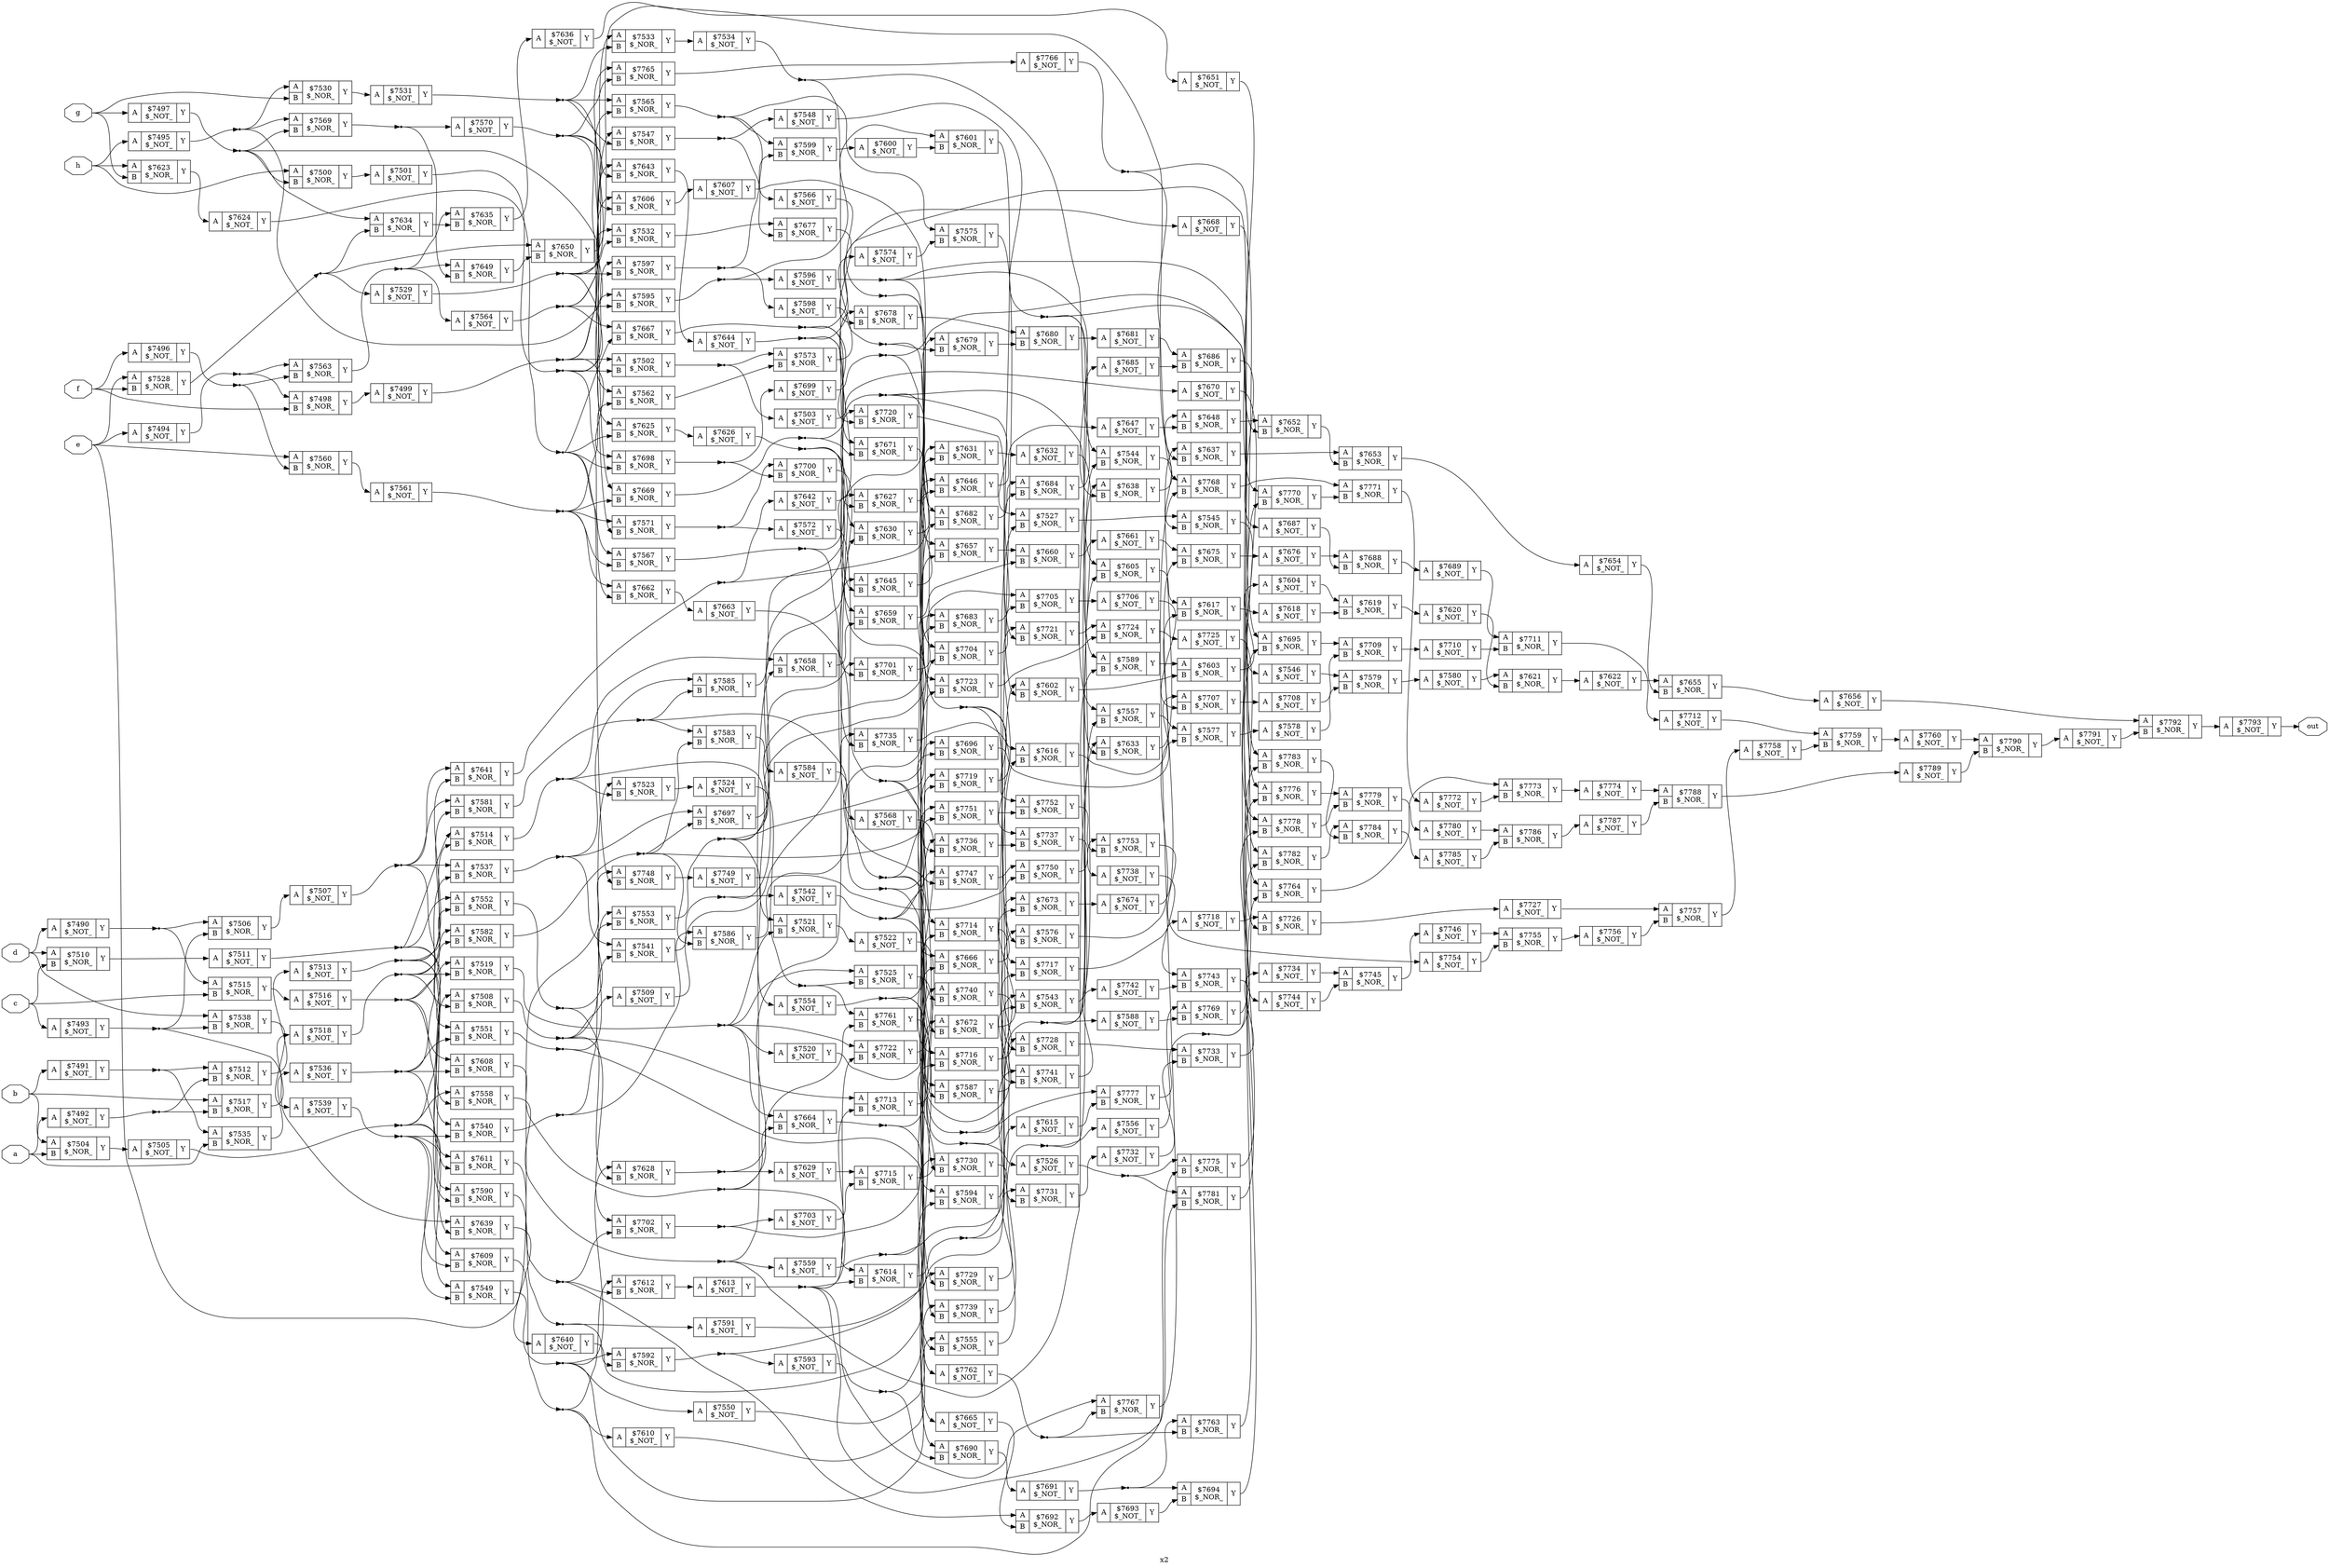 digraph "x2" {
label="x2";
rankdir="LR";
remincross=true;
n304 [ shape=octagon, label="a", color="black", fontcolor="black" ];
n305 [ shape=octagon, label="b", color="black", fontcolor="black" ];
n306 [ shape=octagon, label="c", color="black", fontcolor="black" ];
n307 [ shape=octagon, label="d", color="black", fontcolor="black" ];
n308 [ shape=octagon, label="e", color="black", fontcolor="black" ];
n309 [ shape=octagon, label="f", color="black", fontcolor="black" ];
n310 [ shape=octagon, label="g", color="black", fontcolor="black" ];
n311 [ shape=octagon, label="h", color="black", fontcolor="black" ];
n312 [ shape=octagon, label="out", color="black", fontcolor="black" ];
c315 [ shape=record, label="{{<p313> A}|$7490\n$_NOT_|{<p314> Y}}" ];
c316 [ shape=record, label="{{<p313> A}|$7491\n$_NOT_|{<p314> Y}}" ];
c317 [ shape=record, label="{{<p313> A}|$7492\n$_NOT_|{<p314> Y}}" ];
c318 [ shape=record, label="{{<p313> A}|$7493\n$_NOT_|{<p314> Y}}" ];
c319 [ shape=record, label="{{<p313> A}|$7494\n$_NOT_|{<p314> Y}}" ];
c320 [ shape=record, label="{{<p313> A}|$7495\n$_NOT_|{<p314> Y}}" ];
c321 [ shape=record, label="{{<p313> A}|$7496\n$_NOT_|{<p314> Y}}" ];
c322 [ shape=record, label="{{<p313> A}|$7497\n$_NOT_|{<p314> Y}}" ];
c324 [ shape=record, label="{{<p313> A|<p323> B}|$7498\n$_NOR_|{<p314> Y}}" ];
c325 [ shape=record, label="{{<p313> A}|$7499\n$_NOT_|{<p314> Y}}" ];
c326 [ shape=record, label="{{<p313> A|<p323> B}|$7500\n$_NOR_|{<p314> Y}}" ];
c327 [ shape=record, label="{{<p313> A}|$7501\n$_NOT_|{<p314> Y}}" ];
c328 [ shape=record, label="{{<p313> A|<p323> B}|$7502\n$_NOR_|{<p314> Y}}" ];
c329 [ shape=record, label="{{<p313> A}|$7503\n$_NOT_|{<p314> Y}}" ];
c330 [ shape=record, label="{{<p313> A|<p323> B}|$7504\n$_NOR_|{<p314> Y}}" ];
c331 [ shape=record, label="{{<p313> A}|$7505\n$_NOT_|{<p314> Y}}" ];
c332 [ shape=record, label="{{<p313> A|<p323> B}|$7506\n$_NOR_|{<p314> Y}}" ];
c333 [ shape=record, label="{{<p313> A}|$7507\n$_NOT_|{<p314> Y}}" ];
c334 [ shape=record, label="{{<p313> A|<p323> B}|$7508\n$_NOR_|{<p314> Y}}" ];
c335 [ shape=record, label="{{<p313> A}|$7509\n$_NOT_|{<p314> Y}}" ];
c336 [ shape=record, label="{{<p313> A|<p323> B}|$7510\n$_NOR_|{<p314> Y}}" ];
c337 [ shape=record, label="{{<p313> A}|$7511\n$_NOT_|{<p314> Y}}" ];
c338 [ shape=record, label="{{<p313> A|<p323> B}|$7512\n$_NOR_|{<p314> Y}}" ];
c339 [ shape=record, label="{{<p313> A}|$7513\n$_NOT_|{<p314> Y}}" ];
c340 [ shape=record, label="{{<p313> A|<p323> B}|$7514\n$_NOR_|{<p314> Y}}" ];
c341 [ shape=record, label="{{<p313> A|<p323> B}|$7515\n$_NOR_|{<p314> Y}}" ];
c342 [ shape=record, label="{{<p313> A}|$7516\n$_NOT_|{<p314> Y}}" ];
c343 [ shape=record, label="{{<p313> A|<p323> B}|$7517\n$_NOR_|{<p314> Y}}" ];
c344 [ shape=record, label="{{<p313> A}|$7518\n$_NOT_|{<p314> Y}}" ];
c345 [ shape=record, label="{{<p313> A|<p323> B}|$7519\n$_NOR_|{<p314> Y}}" ];
c346 [ shape=record, label="{{<p313> A}|$7520\n$_NOT_|{<p314> Y}}" ];
c347 [ shape=record, label="{{<p313> A|<p323> B}|$7521\n$_NOR_|{<p314> Y}}" ];
c348 [ shape=record, label="{{<p313> A}|$7522\n$_NOT_|{<p314> Y}}" ];
c349 [ shape=record, label="{{<p313> A|<p323> B}|$7523\n$_NOR_|{<p314> Y}}" ];
c350 [ shape=record, label="{{<p313> A}|$7524\n$_NOT_|{<p314> Y}}" ];
c351 [ shape=record, label="{{<p313> A|<p323> B}|$7525\n$_NOR_|{<p314> Y}}" ];
c352 [ shape=record, label="{{<p313> A}|$7526\n$_NOT_|{<p314> Y}}" ];
c353 [ shape=record, label="{{<p313> A|<p323> B}|$7527\n$_NOR_|{<p314> Y}}" ];
c354 [ shape=record, label="{{<p313> A|<p323> B}|$7528\n$_NOR_|{<p314> Y}}" ];
c355 [ shape=record, label="{{<p313> A}|$7529\n$_NOT_|{<p314> Y}}" ];
c356 [ shape=record, label="{{<p313> A|<p323> B}|$7530\n$_NOR_|{<p314> Y}}" ];
c357 [ shape=record, label="{{<p313> A}|$7531\n$_NOT_|{<p314> Y}}" ];
c358 [ shape=record, label="{{<p313> A|<p323> B}|$7532\n$_NOR_|{<p314> Y}}" ];
c359 [ shape=record, label="{{<p313> A|<p323> B}|$7533\n$_NOR_|{<p314> Y}}" ];
c360 [ shape=record, label="{{<p313> A}|$7534\n$_NOT_|{<p314> Y}}" ];
c361 [ shape=record, label="{{<p313> A|<p323> B}|$7535\n$_NOR_|{<p314> Y}}" ];
c362 [ shape=record, label="{{<p313> A}|$7536\n$_NOT_|{<p314> Y}}" ];
c363 [ shape=record, label="{{<p313> A|<p323> B}|$7537\n$_NOR_|{<p314> Y}}" ];
c364 [ shape=record, label="{{<p313> A|<p323> B}|$7538\n$_NOR_|{<p314> Y}}" ];
c365 [ shape=record, label="{{<p313> A}|$7539\n$_NOT_|{<p314> Y}}" ];
c366 [ shape=record, label="{{<p313> A|<p323> B}|$7540\n$_NOR_|{<p314> Y}}" ];
c367 [ shape=record, label="{{<p313> A|<p323> B}|$7541\n$_NOR_|{<p314> Y}}" ];
c368 [ shape=record, label="{{<p313> A}|$7542\n$_NOT_|{<p314> Y}}" ];
c369 [ shape=record, label="{{<p313> A|<p323> B}|$7543\n$_NOR_|{<p314> Y}}" ];
c370 [ shape=record, label="{{<p313> A|<p323> B}|$7544\n$_NOR_|{<p314> Y}}" ];
c371 [ shape=record, label="{{<p313> A|<p323> B}|$7545\n$_NOR_|{<p314> Y}}" ];
c372 [ shape=record, label="{{<p313> A}|$7546\n$_NOT_|{<p314> Y}}" ];
c373 [ shape=record, label="{{<p313> A|<p323> B}|$7547\n$_NOR_|{<p314> Y}}" ];
c374 [ shape=record, label="{{<p313> A}|$7548\n$_NOT_|{<p314> Y}}" ];
c375 [ shape=record, label="{{<p313> A|<p323> B}|$7549\n$_NOR_|{<p314> Y}}" ];
c376 [ shape=record, label="{{<p313> A}|$7550\n$_NOT_|{<p314> Y}}" ];
c377 [ shape=record, label="{{<p313> A|<p323> B}|$7551\n$_NOR_|{<p314> Y}}" ];
c378 [ shape=record, label="{{<p313> A|<p323> B}|$7552\n$_NOR_|{<p314> Y}}" ];
c379 [ shape=record, label="{{<p313> A|<p323> B}|$7553\n$_NOR_|{<p314> Y}}" ];
c380 [ shape=record, label="{{<p313> A}|$7554\n$_NOT_|{<p314> Y}}" ];
c381 [ shape=record, label="{{<p313> A|<p323> B}|$7555\n$_NOR_|{<p314> Y}}" ];
c382 [ shape=record, label="{{<p313> A}|$7556\n$_NOT_|{<p314> Y}}" ];
c383 [ shape=record, label="{{<p313> A|<p323> B}|$7557\n$_NOR_|{<p314> Y}}" ];
c384 [ shape=record, label="{{<p313> A|<p323> B}|$7558\n$_NOR_|{<p314> Y}}" ];
c385 [ shape=record, label="{{<p313> A}|$7559\n$_NOT_|{<p314> Y}}" ];
c386 [ shape=record, label="{{<p313> A|<p323> B}|$7560\n$_NOR_|{<p314> Y}}" ];
c387 [ shape=record, label="{{<p313> A}|$7561\n$_NOT_|{<p314> Y}}" ];
c388 [ shape=record, label="{{<p313> A|<p323> B}|$7562\n$_NOR_|{<p314> Y}}" ];
c389 [ shape=record, label="{{<p313> A|<p323> B}|$7563\n$_NOR_|{<p314> Y}}" ];
c390 [ shape=record, label="{{<p313> A}|$7564\n$_NOT_|{<p314> Y}}" ];
c391 [ shape=record, label="{{<p313> A|<p323> B}|$7565\n$_NOR_|{<p314> Y}}" ];
c392 [ shape=record, label="{{<p313> A}|$7566\n$_NOT_|{<p314> Y}}" ];
c393 [ shape=record, label="{{<p313> A|<p323> B}|$7567\n$_NOR_|{<p314> Y}}" ];
c394 [ shape=record, label="{{<p313> A}|$7568\n$_NOT_|{<p314> Y}}" ];
c395 [ shape=record, label="{{<p313> A|<p323> B}|$7569\n$_NOR_|{<p314> Y}}" ];
c396 [ shape=record, label="{{<p313> A}|$7570\n$_NOT_|{<p314> Y}}" ];
c397 [ shape=record, label="{{<p313> A|<p323> B}|$7571\n$_NOR_|{<p314> Y}}" ];
c398 [ shape=record, label="{{<p313> A}|$7572\n$_NOT_|{<p314> Y}}" ];
c399 [ shape=record, label="{{<p313> A|<p323> B}|$7573\n$_NOR_|{<p314> Y}}" ];
c400 [ shape=record, label="{{<p313> A}|$7574\n$_NOT_|{<p314> Y}}" ];
c401 [ shape=record, label="{{<p313> A|<p323> B}|$7575\n$_NOR_|{<p314> Y}}" ];
c402 [ shape=record, label="{{<p313> A|<p323> B}|$7576\n$_NOR_|{<p314> Y}}" ];
c403 [ shape=record, label="{{<p313> A|<p323> B}|$7577\n$_NOR_|{<p314> Y}}" ];
c404 [ shape=record, label="{{<p313> A}|$7578\n$_NOT_|{<p314> Y}}" ];
c405 [ shape=record, label="{{<p313> A|<p323> B}|$7579\n$_NOR_|{<p314> Y}}" ];
c406 [ shape=record, label="{{<p313> A}|$7580\n$_NOT_|{<p314> Y}}" ];
c407 [ shape=record, label="{{<p313> A|<p323> B}|$7581\n$_NOR_|{<p314> Y}}" ];
c408 [ shape=record, label="{{<p313> A|<p323> B}|$7582\n$_NOR_|{<p314> Y}}" ];
c409 [ shape=record, label="{{<p313> A|<p323> B}|$7583\n$_NOR_|{<p314> Y}}" ];
c410 [ shape=record, label="{{<p313> A}|$7584\n$_NOT_|{<p314> Y}}" ];
c411 [ shape=record, label="{{<p313> A|<p323> B}|$7585\n$_NOR_|{<p314> Y}}" ];
c412 [ shape=record, label="{{<p313> A|<p323> B}|$7586\n$_NOR_|{<p314> Y}}" ];
c413 [ shape=record, label="{{<p313> A|<p323> B}|$7587\n$_NOR_|{<p314> Y}}" ];
c414 [ shape=record, label="{{<p313> A}|$7588\n$_NOT_|{<p314> Y}}" ];
c415 [ shape=record, label="{{<p313> A|<p323> B}|$7589\n$_NOR_|{<p314> Y}}" ];
c416 [ shape=record, label="{{<p313> A|<p323> B}|$7590\n$_NOR_|{<p314> Y}}" ];
c417 [ shape=record, label="{{<p313> A}|$7591\n$_NOT_|{<p314> Y}}" ];
c418 [ shape=record, label="{{<p313> A|<p323> B}|$7592\n$_NOR_|{<p314> Y}}" ];
c419 [ shape=record, label="{{<p313> A}|$7593\n$_NOT_|{<p314> Y}}" ];
c420 [ shape=record, label="{{<p313> A|<p323> B}|$7594\n$_NOR_|{<p314> Y}}" ];
c421 [ shape=record, label="{{<p313> A|<p323> B}|$7595\n$_NOR_|{<p314> Y}}" ];
c422 [ shape=record, label="{{<p313> A}|$7596\n$_NOT_|{<p314> Y}}" ];
c423 [ shape=record, label="{{<p313> A|<p323> B}|$7597\n$_NOR_|{<p314> Y}}" ];
c424 [ shape=record, label="{{<p313> A}|$7598\n$_NOT_|{<p314> Y}}" ];
c425 [ shape=record, label="{{<p313> A|<p323> B}|$7599\n$_NOR_|{<p314> Y}}" ];
c426 [ shape=record, label="{{<p313> A}|$7600\n$_NOT_|{<p314> Y}}" ];
c427 [ shape=record, label="{{<p313> A|<p323> B}|$7601\n$_NOR_|{<p314> Y}}" ];
c428 [ shape=record, label="{{<p313> A|<p323> B}|$7602\n$_NOR_|{<p314> Y}}" ];
c429 [ shape=record, label="{{<p313> A|<p323> B}|$7603\n$_NOR_|{<p314> Y}}" ];
c430 [ shape=record, label="{{<p313> A}|$7604\n$_NOT_|{<p314> Y}}" ];
c431 [ shape=record, label="{{<p313> A|<p323> B}|$7605\n$_NOR_|{<p314> Y}}" ];
c432 [ shape=record, label="{{<p313> A|<p323> B}|$7606\n$_NOR_|{<p314> Y}}" ];
c433 [ shape=record, label="{{<p313> A}|$7607\n$_NOT_|{<p314> Y}}" ];
c434 [ shape=record, label="{{<p313> A|<p323> B}|$7608\n$_NOR_|{<p314> Y}}" ];
c435 [ shape=record, label="{{<p313> A|<p323> B}|$7609\n$_NOR_|{<p314> Y}}" ];
c436 [ shape=record, label="{{<p313> A}|$7610\n$_NOT_|{<p314> Y}}" ];
c437 [ shape=record, label="{{<p313> A|<p323> B}|$7611\n$_NOR_|{<p314> Y}}" ];
c438 [ shape=record, label="{{<p313> A|<p323> B}|$7612\n$_NOR_|{<p314> Y}}" ];
c439 [ shape=record, label="{{<p313> A}|$7613\n$_NOT_|{<p314> Y}}" ];
c440 [ shape=record, label="{{<p313> A|<p323> B}|$7614\n$_NOR_|{<p314> Y}}" ];
c441 [ shape=record, label="{{<p313> A}|$7615\n$_NOT_|{<p314> Y}}" ];
c442 [ shape=record, label="{{<p313> A|<p323> B}|$7616\n$_NOR_|{<p314> Y}}" ];
c443 [ shape=record, label="{{<p313> A|<p323> B}|$7617\n$_NOR_|{<p314> Y}}" ];
c444 [ shape=record, label="{{<p313> A}|$7618\n$_NOT_|{<p314> Y}}" ];
c445 [ shape=record, label="{{<p313> A|<p323> B}|$7619\n$_NOR_|{<p314> Y}}" ];
c446 [ shape=record, label="{{<p313> A}|$7620\n$_NOT_|{<p314> Y}}" ];
c447 [ shape=record, label="{{<p313> A|<p323> B}|$7621\n$_NOR_|{<p314> Y}}" ];
c448 [ shape=record, label="{{<p313> A}|$7622\n$_NOT_|{<p314> Y}}" ];
c449 [ shape=record, label="{{<p313> A|<p323> B}|$7623\n$_NOR_|{<p314> Y}}" ];
c450 [ shape=record, label="{{<p313> A}|$7624\n$_NOT_|{<p314> Y}}" ];
c451 [ shape=record, label="{{<p313> A|<p323> B}|$7625\n$_NOR_|{<p314> Y}}" ];
c452 [ shape=record, label="{{<p313> A}|$7626\n$_NOT_|{<p314> Y}}" ];
c453 [ shape=record, label="{{<p313> A|<p323> B}|$7627\n$_NOR_|{<p314> Y}}" ];
c454 [ shape=record, label="{{<p313> A|<p323> B}|$7628\n$_NOR_|{<p314> Y}}" ];
c455 [ shape=record, label="{{<p313> A}|$7629\n$_NOT_|{<p314> Y}}" ];
c456 [ shape=record, label="{{<p313> A|<p323> B}|$7630\n$_NOR_|{<p314> Y}}" ];
c457 [ shape=record, label="{{<p313> A|<p323> B}|$7631\n$_NOR_|{<p314> Y}}" ];
c458 [ shape=record, label="{{<p313> A}|$7632\n$_NOT_|{<p314> Y}}" ];
c459 [ shape=record, label="{{<p313> A|<p323> B}|$7633\n$_NOR_|{<p314> Y}}" ];
c460 [ shape=record, label="{{<p313> A|<p323> B}|$7634\n$_NOR_|{<p314> Y}}" ];
c461 [ shape=record, label="{{<p313> A|<p323> B}|$7635\n$_NOR_|{<p314> Y}}" ];
c462 [ shape=record, label="{{<p313> A}|$7636\n$_NOT_|{<p314> Y}}" ];
c463 [ shape=record, label="{{<p313> A|<p323> B}|$7637\n$_NOR_|{<p314> Y}}" ];
c464 [ shape=record, label="{{<p313> A|<p323> B}|$7638\n$_NOR_|{<p314> Y}}" ];
c465 [ shape=record, label="{{<p313> A|<p323> B}|$7639\n$_NOR_|{<p314> Y}}" ];
c466 [ shape=record, label="{{<p313> A}|$7640\n$_NOT_|{<p314> Y}}" ];
c467 [ shape=record, label="{{<p313> A|<p323> B}|$7641\n$_NOR_|{<p314> Y}}" ];
c468 [ shape=record, label="{{<p313> A}|$7642\n$_NOT_|{<p314> Y}}" ];
c469 [ shape=record, label="{{<p313> A|<p323> B}|$7643\n$_NOR_|{<p314> Y}}" ];
c470 [ shape=record, label="{{<p313> A}|$7644\n$_NOT_|{<p314> Y}}" ];
c471 [ shape=record, label="{{<p313> A|<p323> B}|$7645\n$_NOR_|{<p314> Y}}" ];
c472 [ shape=record, label="{{<p313> A|<p323> B}|$7646\n$_NOR_|{<p314> Y}}" ];
c473 [ shape=record, label="{{<p313> A}|$7647\n$_NOT_|{<p314> Y}}" ];
c474 [ shape=record, label="{{<p313> A|<p323> B}|$7648\n$_NOR_|{<p314> Y}}" ];
c475 [ shape=record, label="{{<p313> A|<p323> B}|$7649\n$_NOR_|{<p314> Y}}" ];
c476 [ shape=record, label="{{<p313> A|<p323> B}|$7650\n$_NOR_|{<p314> Y}}" ];
c477 [ shape=record, label="{{<p313> A}|$7651\n$_NOT_|{<p314> Y}}" ];
c478 [ shape=record, label="{{<p313> A|<p323> B}|$7652\n$_NOR_|{<p314> Y}}" ];
c479 [ shape=record, label="{{<p313> A|<p323> B}|$7653\n$_NOR_|{<p314> Y}}" ];
c480 [ shape=record, label="{{<p313> A}|$7654\n$_NOT_|{<p314> Y}}" ];
c481 [ shape=record, label="{{<p313> A|<p323> B}|$7655\n$_NOR_|{<p314> Y}}" ];
c482 [ shape=record, label="{{<p313> A}|$7656\n$_NOT_|{<p314> Y}}" ];
c483 [ shape=record, label="{{<p313> A|<p323> B}|$7657\n$_NOR_|{<p314> Y}}" ];
c484 [ shape=record, label="{{<p313> A|<p323> B}|$7658\n$_NOR_|{<p314> Y}}" ];
c485 [ shape=record, label="{{<p313> A|<p323> B}|$7659\n$_NOR_|{<p314> Y}}" ];
c486 [ shape=record, label="{{<p313> A|<p323> B}|$7660\n$_NOR_|{<p314> Y}}" ];
c487 [ shape=record, label="{{<p313> A}|$7661\n$_NOT_|{<p314> Y}}" ];
c488 [ shape=record, label="{{<p313> A|<p323> B}|$7662\n$_NOR_|{<p314> Y}}" ];
c489 [ shape=record, label="{{<p313> A}|$7663\n$_NOT_|{<p314> Y}}" ];
c490 [ shape=record, label="{{<p313> A|<p323> B}|$7664\n$_NOR_|{<p314> Y}}" ];
c491 [ shape=record, label="{{<p313> A}|$7665\n$_NOT_|{<p314> Y}}" ];
c492 [ shape=record, label="{{<p313> A|<p323> B}|$7666\n$_NOR_|{<p314> Y}}" ];
c493 [ shape=record, label="{{<p313> A|<p323> B}|$7667\n$_NOR_|{<p314> Y}}" ];
c494 [ shape=record, label="{{<p313> A}|$7668\n$_NOT_|{<p314> Y}}" ];
c495 [ shape=record, label="{{<p313> A|<p323> B}|$7669\n$_NOR_|{<p314> Y}}" ];
c496 [ shape=record, label="{{<p313> A}|$7670\n$_NOT_|{<p314> Y}}" ];
c497 [ shape=record, label="{{<p313> A|<p323> B}|$7671\n$_NOR_|{<p314> Y}}" ];
c498 [ shape=record, label="{{<p313> A|<p323> B}|$7672\n$_NOR_|{<p314> Y}}" ];
c499 [ shape=record, label="{{<p313> A|<p323> B}|$7673\n$_NOR_|{<p314> Y}}" ];
c500 [ shape=record, label="{{<p313> A}|$7674\n$_NOT_|{<p314> Y}}" ];
c501 [ shape=record, label="{{<p313> A|<p323> B}|$7675\n$_NOR_|{<p314> Y}}" ];
c502 [ shape=record, label="{{<p313> A}|$7676\n$_NOT_|{<p314> Y}}" ];
c503 [ shape=record, label="{{<p313> A|<p323> B}|$7677\n$_NOR_|{<p314> Y}}" ];
c504 [ shape=record, label="{{<p313> A|<p323> B}|$7678\n$_NOR_|{<p314> Y}}" ];
c505 [ shape=record, label="{{<p313> A|<p323> B}|$7679\n$_NOR_|{<p314> Y}}" ];
c506 [ shape=record, label="{{<p313> A|<p323> B}|$7680\n$_NOR_|{<p314> Y}}" ];
c507 [ shape=record, label="{{<p313> A}|$7681\n$_NOT_|{<p314> Y}}" ];
c508 [ shape=record, label="{{<p313> A|<p323> B}|$7682\n$_NOR_|{<p314> Y}}" ];
c509 [ shape=record, label="{{<p313> A|<p323> B}|$7683\n$_NOR_|{<p314> Y}}" ];
c510 [ shape=record, label="{{<p313> A|<p323> B}|$7684\n$_NOR_|{<p314> Y}}" ];
c511 [ shape=record, label="{{<p313> A}|$7685\n$_NOT_|{<p314> Y}}" ];
c512 [ shape=record, label="{{<p313> A|<p323> B}|$7686\n$_NOR_|{<p314> Y}}" ];
c513 [ shape=record, label="{{<p313> A}|$7687\n$_NOT_|{<p314> Y}}" ];
c514 [ shape=record, label="{{<p313> A|<p323> B}|$7688\n$_NOR_|{<p314> Y}}" ];
c515 [ shape=record, label="{{<p313> A}|$7689\n$_NOT_|{<p314> Y}}" ];
c516 [ shape=record, label="{{<p313> A|<p323> B}|$7690\n$_NOR_|{<p314> Y}}" ];
c517 [ shape=record, label="{{<p313> A}|$7691\n$_NOT_|{<p314> Y}}" ];
c518 [ shape=record, label="{{<p313> A|<p323> B}|$7692\n$_NOR_|{<p314> Y}}" ];
c519 [ shape=record, label="{{<p313> A}|$7693\n$_NOT_|{<p314> Y}}" ];
c520 [ shape=record, label="{{<p313> A|<p323> B}|$7694\n$_NOR_|{<p314> Y}}" ];
c521 [ shape=record, label="{{<p313> A|<p323> B}|$7695\n$_NOR_|{<p314> Y}}" ];
c522 [ shape=record, label="{{<p313> A|<p323> B}|$7696\n$_NOR_|{<p314> Y}}" ];
c523 [ shape=record, label="{{<p313> A|<p323> B}|$7697\n$_NOR_|{<p314> Y}}" ];
c524 [ shape=record, label="{{<p313> A|<p323> B}|$7698\n$_NOR_|{<p314> Y}}" ];
c525 [ shape=record, label="{{<p313> A}|$7699\n$_NOT_|{<p314> Y}}" ];
c526 [ shape=record, label="{{<p313> A|<p323> B}|$7700\n$_NOR_|{<p314> Y}}" ];
c527 [ shape=record, label="{{<p313> A|<p323> B}|$7701\n$_NOR_|{<p314> Y}}" ];
c528 [ shape=record, label="{{<p313> A|<p323> B}|$7702\n$_NOR_|{<p314> Y}}" ];
c529 [ shape=record, label="{{<p313> A}|$7703\n$_NOT_|{<p314> Y}}" ];
c530 [ shape=record, label="{{<p313> A|<p323> B}|$7704\n$_NOR_|{<p314> Y}}" ];
c531 [ shape=record, label="{{<p313> A|<p323> B}|$7705\n$_NOR_|{<p314> Y}}" ];
c532 [ shape=record, label="{{<p313> A}|$7706\n$_NOT_|{<p314> Y}}" ];
c533 [ shape=record, label="{{<p313> A|<p323> B}|$7707\n$_NOR_|{<p314> Y}}" ];
c534 [ shape=record, label="{{<p313> A}|$7708\n$_NOT_|{<p314> Y}}" ];
c535 [ shape=record, label="{{<p313> A|<p323> B}|$7709\n$_NOR_|{<p314> Y}}" ];
c536 [ shape=record, label="{{<p313> A}|$7710\n$_NOT_|{<p314> Y}}" ];
c537 [ shape=record, label="{{<p313> A|<p323> B}|$7711\n$_NOR_|{<p314> Y}}" ];
c538 [ shape=record, label="{{<p313> A}|$7712\n$_NOT_|{<p314> Y}}" ];
c539 [ shape=record, label="{{<p313> A|<p323> B}|$7713\n$_NOR_|{<p314> Y}}" ];
c540 [ shape=record, label="{{<p313> A|<p323> B}|$7714\n$_NOR_|{<p314> Y}}" ];
c541 [ shape=record, label="{{<p313> A|<p323> B}|$7715\n$_NOR_|{<p314> Y}}" ];
c542 [ shape=record, label="{{<p313> A|<p323> B}|$7716\n$_NOR_|{<p314> Y}}" ];
c543 [ shape=record, label="{{<p313> A|<p323> B}|$7717\n$_NOR_|{<p314> Y}}" ];
c544 [ shape=record, label="{{<p313> A}|$7718\n$_NOT_|{<p314> Y}}" ];
c545 [ shape=record, label="{{<p313> A|<p323> B}|$7719\n$_NOR_|{<p314> Y}}" ];
c546 [ shape=record, label="{{<p313> A|<p323> B}|$7720\n$_NOR_|{<p314> Y}}" ];
c547 [ shape=record, label="{{<p313> A|<p323> B}|$7721\n$_NOR_|{<p314> Y}}" ];
c548 [ shape=record, label="{{<p313> A|<p323> B}|$7722\n$_NOR_|{<p314> Y}}" ];
c549 [ shape=record, label="{{<p313> A|<p323> B}|$7723\n$_NOR_|{<p314> Y}}" ];
c550 [ shape=record, label="{{<p313> A|<p323> B}|$7724\n$_NOR_|{<p314> Y}}" ];
c551 [ shape=record, label="{{<p313> A}|$7725\n$_NOT_|{<p314> Y}}" ];
c552 [ shape=record, label="{{<p313> A|<p323> B}|$7726\n$_NOR_|{<p314> Y}}" ];
c553 [ shape=record, label="{{<p313> A}|$7727\n$_NOT_|{<p314> Y}}" ];
c554 [ shape=record, label="{{<p313> A|<p323> B}|$7728\n$_NOR_|{<p314> Y}}" ];
c555 [ shape=record, label="{{<p313> A|<p323> B}|$7729\n$_NOR_|{<p314> Y}}" ];
c556 [ shape=record, label="{{<p313> A|<p323> B}|$7730\n$_NOR_|{<p314> Y}}" ];
c557 [ shape=record, label="{{<p313> A|<p323> B}|$7731\n$_NOR_|{<p314> Y}}" ];
c558 [ shape=record, label="{{<p313> A}|$7732\n$_NOT_|{<p314> Y}}" ];
c559 [ shape=record, label="{{<p313> A|<p323> B}|$7733\n$_NOR_|{<p314> Y}}" ];
c560 [ shape=record, label="{{<p313> A}|$7734\n$_NOT_|{<p314> Y}}" ];
c561 [ shape=record, label="{{<p313> A|<p323> B}|$7735\n$_NOR_|{<p314> Y}}" ];
c562 [ shape=record, label="{{<p313> A|<p323> B}|$7736\n$_NOR_|{<p314> Y}}" ];
c563 [ shape=record, label="{{<p313> A|<p323> B}|$7737\n$_NOR_|{<p314> Y}}" ];
c564 [ shape=record, label="{{<p313> A}|$7738\n$_NOT_|{<p314> Y}}" ];
c565 [ shape=record, label="{{<p313> A|<p323> B}|$7739\n$_NOR_|{<p314> Y}}" ];
c566 [ shape=record, label="{{<p313> A|<p323> B}|$7740\n$_NOR_|{<p314> Y}}" ];
c567 [ shape=record, label="{{<p313> A|<p323> B}|$7741\n$_NOR_|{<p314> Y}}" ];
c568 [ shape=record, label="{{<p313> A}|$7742\n$_NOT_|{<p314> Y}}" ];
c569 [ shape=record, label="{{<p313> A|<p323> B}|$7743\n$_NOR_|{<p314> Y}}" ];
c570 [ shape=record, label="{{<p313> A}|$7744\n$_NOT_|{<p314> Y}}" ];
c571 [ shape=record, label="{{<p313> A|<p323> B}|$7745\n$_NOR_|{<p314> Y}}" ];
c572 [ shape=record, label="{{<p313> A}|$7746\n$_NOT_|{<p314> Y}}" ];
c573 [ shape=record, label="{{<p313> A|<p323> B}|$7747\n$_NOR_|{<p314> Y}}" ];
c574 [ shape=record, label="{{<p313> A|<p323> B}|$7748\n$_NOR_|{<p314> Y}}" ];
c575 [ shape=record, label="{{<p313> A}|$7749\n$_NOT_|{<p314> Y}}" ];
c576 [ shape=record, label="{{<p313> A|<p323> B}|$7750\n$_NOR_|{<p314> Y}}" ];
c577 [ shape=record, label="{{<p313> A|<p323> B}|$7751\n$_NOR_|{<p314> Y}}" ];
c578 [ shape=record, label="{{<p313> A|<p323> B}|$7752\n$_NOR_|{<p314> Y}}" ];
c579 [ shape=record, label="{{<p313> A|<p323> B}|$7753\n$_NOR_|{<p314> Y}}" ];
c580 [ shape=record, label="{{<p313> A}|$7754\n$_NOT_|{<p314> Y}}" ];
c581 [ shape=record, label="{{<p313> A|<p323> B}|$7755\n$_NOR_|{<p314> Y}}" ];
c582 [ shape=record, label="{{<p313> A}|$7756\n$_NOT_|{<p314> Y}}" ];
c583 [ shape=record, label="{{<p313> A|<p323> B}|$7757\n$_NOR_|{<p314> Y}}" ];
c584 [ shape=record, label="{{<p313> A}|$7758\n$_NOT_|{<p314> Y}}" ];
c585 [ shape=record, label="{{<p313> A|<p323> B}|$7759\n$_NOR_|{<p314> Y}}" ];
c586 [ shape=record, label="{{<p313> A}|$7760\n$_NOT_|{<p314> Y}}" ];
c587 [ shape=record, label="{{<p313> A|<p323> B}|$7761\n$_NOR_|{<p314> Y}}" ];
c588 [ shape=record, label="{{<p313> A}|$7762\n$_NOT_|{<p314> Y}}" ];
c589 [ shape=record, label="{{<p313> A|<p323> B}|$7763\n$_NOR_|{<p314> Y}}" ];
c590 [ shape=record, label="{{<p313> A|<p323> B}|$7764\n$_NOR_|{<p314> Y}}" ];
c591 [ shape=record, label="{{<p313> A|<p323> B}|$7765\n$_NOR_|{<p314> Y}}" ];
c592 [ shape=record, label="{{<p313> A}|$7766\n$_NOT_|{<p314> Y}}" ];
c593 [ shape=record, label="{{<p313> A|<p323> B}|$7767\n$_NOR_|{<p314> Y}}" ];
c594 [ shape=record, label="{{<p313> A|<p323> B}|$7768\n$_NOR_|{<p314> Y}}" ];
c595 [ shape=record, label="{{<p313> A|<p323> B}|$7769\n$_NOR_|{<p314> Y}}" ];
c596 [ shape=record, label="{{<p313> A|<p323> B}|$7770\n$_NOR_|{<p314> Y}}" ];
c597 [ shape=record, label="{{<p313> A|<p323> B}|$7771\n$_NOR_|{<p314> Y}}" ];
c598 [ shape=record, label="{{<p313> A}|$7772\n$_NOT_|{<p314> Y}}" ];
c599 [ shape=record, label="{{<p313> A|<p323> B}|$7773\n$_NOR_|{<p314> Y}}" ];
c600 [ shape=record, label="{{<p313> A}|$7774\n$_NOT_|{<p314> Y}}" ];
c601 [ shape=record, label="{{<p313> A|<p323> B}|$7775\n$_NOR_|{<p314> Y}}" ];
c602 [ shape=record, label="{{<p313> A|<p323> B}|$7776\n$_NOR_|{<p314> Y}}" ];
c603 [ shape=record, label="{{<p313> A|<p323> B}|$7777\n$_NOR_|{<p314> Y}}" ];
c604 [ shape=record, label="{{<p313> A|<p323> B}|$7778\n$_NOR_|{<p314> Y}}" ];
c605 [ shape=record, label="{{<p313> A|<p323> B}|$7779\n$_NOR_|{<p314> Y}}" ];
c606 [ shape=record, label="{{<p313> A}|$7780\n$_NOT_|{<p314> Y}}" ];
c607 [ shape=record, label="{{<p313> A|<p323> B}|$7781\n$_NOR_|{<p314> Y}}" ];
c608 [ shape=record, label="{{<p313> A|<p323> B}|$7782\n$_NOR_|{<p314> Y}}" ];
c609 [ shape=record, label="{{<p313> A|<p323> B}|$7783\n$_NOR_|{<p314> Y}}" ];
c610 [ shape=record, label="{{<p313> A|<p323> B}|$7784\n$_NOR_|{<p314> Y}}" ];
c611 [ shape=record, label="{{<p313> A}|$7785\n$_NOT_|{<p314> Y}}" ];
c612 [ shape=record, label="{{<p313> A|<p323> B}|$7786\n$_NOR_|{<p314> Y}}" ];
c613 [ shape=record, label="{{<p313> A}|$7787\n$_NOT_|{<p314> Y}}" ];
c614 [ shape=record, label="{{<p313> A|<p323> B}|$7788\n$_NOR_|{<p314> Y}}" ];
c615 [ shape=record, label="{{<p313> A}|$7789\n$_NOT_|{<p314> Y}}" ];
c616 [ shape=record, label="{{<p313> A|<p323> B}|$7790\n$_NOR_|{<p314> Y}}" ];
c617 [ shape=record, label="{{<p313> A}|$7791\n$_NOT_|{<p314> Y}}" ];
c618 [ shape=record, label="{{<p313> A|<p323> B}|$7792\n$_NOR_|{<p314> Y}}" ];
c619 [ shape=record, label="{{<p313> A}|$7793\n$_NOT_|{<p314> Y}}" ];
c406:p314:e -> c447:p313:w [color="black", label=""];
c415:p314:e -> c429:p313:w [color="black", label=""];
c496:p314:e -> c604:p313:w [color="black", label=""];
c497:p314:e -> c498:p323:w [color="black", label=""];
c498:p314:e -> c499:p323:w [color="black", label=""];
c499:p314:e -> c500:p313:w [color="black", label=""];
c500:p314:e -> c501:p323:w [color="black", label=""];
c501:p314:e -> c502:p313:w [color="black", label=""];
c502:p314:e -> c514:p313:w [color="black", label=""];
c503:p314:e -> c504:p323:w [color="black", label=""];
c504:p314:e -> c506:p313:w [color="black", label=""];
c505:p314:e -> c506:p323:w [color="black", label=""];
n11 [ shape=point ];
c315:p314:e -> n11:w [color="black", label=""];
n11:e -> c332:p313:w [color="black", label=""];
n11:e -> c341:p313:w [color="black", label=""];
n110 [ shape=point ];
c325:p314:e -> n110:w [color="black", label=""];
n110:e -> c328:p313:w [color="black", label=""];
n110:e -> c373:p313:w [color="black", label=""];
n110:e -> c432:p313:w [color="black", label=""];
n110:e -> c524:p313:w [color="black", label=""];
c506:p314:e -> c507:p313:w [color="black", label=""];
c507:p314:e -> c512:p313:w [color="black", label=""];
c508:p314:e -> c510:p313:w [color="black", label=""];
c509:p314:e -> c510:p323:w [color="black", label=""];
c510:p314:e -> c511:p313:w [color="black", label=""];
c511:p314:e -> c512:p323:w [color="black", label=""];
c512:p314:e -> c513:p313:w [color="black", label=""];
c513:p314:e -> c514:p323:w [color="black", label=""];
c514:p314:e -> c515:p313:w [color="black", label=""];
n12 [ shape=point ];
c416:p314:e -> n12:w [color="black", label=""];
n12:e -> c417:p313:w [color="black", label=""];
n12:e -> c418:p323:w [color="black", label=""];
c515:p314:e -> c537:p313:w [color="black", label=""];
c326:p314:e -> c327:p313:w [color="black", label=""];
c516:p314:e -> c517:p313:w [color="black", label=""];
n123 [ shape=point ];
c517:p314:e -> n123:w [color="black", label=""];
n123:e -> c520:p313:w [color="black", label=""];
n123:e -> c589:p313:w [color="black", label=""];
c518:p314:e -> c519:p313:w [color="black", label=""];
c519:p314:e -> c520:p323:w [color="black", label=""];
c520:p314:e -> c521:p323:w [color="black", label=""];
c521:p314:e -> c535:p313:w [color="black", label=""];
c522:p314:e -> c533:p313:w [color="black", label=""];
c523:p314:e -> c527:p313:w [color="black", label=""];
c417:p314:e -> c554:p313:w [color="black", label=""];
n130 [ shape=point ];
c524:p314:e -> n130:w [color="black", label=""];
n130:e -> c525:p313:w [color="black", label=""];
n130:e -> c526:p323:w [color="black", label=""];
n131 [ shape=point ];
c525:p314:e -> n131:w [color="black", label=""];
n131:e -> c556:p323:w [color="black", label=""];
n131:e -> c590:p313:w [color="black", label=""];
n132 [ shape=point ];
c327:p314:e -> n132:w [color="black", label=""];
n132:e -> c328:p323:w [color="black", label=""];
n132:e -> c393:p313:w [color="black", label=""];
n132:e -> c421:p313:w [color="black", label=""];
n132:e -> c423:p313:w [color="black", label=""];
c526:p314:e -> c527:p323:w [color="black", label=""];
c527:p314:e -> c531:p313:w [color="black", label=""];
n135 [ shape=point ];
c528:p314:e -> n135:w [color="black", label=""];
n135:e -> c529:p313:w [color="black", label=""];
n135:e -> c530:p323:w [color="black", label=""];
c529:p314:e -> c541:p323:w [color="black", label=""];
c530:p314:e -> c531:p323:w [color="black", label=""];
c531:p314:e -> c532:p313:w [color="black", label=""];
c532:p314:e -> c533:p323:w [color="black", label=""];
n14 [ shape=point ];
c418:p314:e -> n14:w [color="black", label=""];
n14:e -> c419:p313:w [color="black", label=""];
n14:e -> c498:p313:w [color="black", label=""];
c533:p314:e -> c534:p313:w [color="black", label=""];
c534:p314:e -> c535:p323:w [color="black", label=""];
c535:p314:e -> c536:p313:w [color="black", label=""];
n143 [ shape=point ];
c328:p314:e -> n143:w [color="black", label=""];
n143:e -> c329:p313:w [color="black", label=""];
n143:e -> c399:p313:w [color="black", label=""];
c536:p314:e -> c537:p323:w [color="black", label=""];
c537:p314:e -> c538:p313:w [color="black", label=""];
c538:p314:e -> c585:p313:w [color="black", label=""];
c539:p314:e -> c540:p323:w [color="black", label=""];
c540:p314:e -> c543:p313:w [color="black", label=""];
c541:p314:e -> c542:p323:w [color="black", label=""];
n15 [ shape=point ];
c419:p314:e -> n15:w [color="black", label=""];
n15:e -> c420:p323:w [color="black", label=""];
n15:e -> c516:p323:w [color="black", label=""];
c542:p314:e -> c543:p323:w [color="black", label=""];
c543:p314:e -> c544:p313:w [color="black", label=""];
c544:p314:e -> c552:p313:w [color="black", label=""];
c545:p314:e -> c547:p313:w [color="black", label=""];
n154 [ shape=point ];
c329:p314:e -> n154:w [color="black", label=""];
n154:e -> c353:p313:w [color="black", label=""];
n154:e -> c415:p313:w [color="black", label=""];
n154:e -> c483:p313:w [color="black", label=""];
c546:p314:e -> c547:p323:w [color="black", label=""];
c547:p314:e -> c550:p313:w [color="black", label=""];
c548:p314:e -> c549:p323:w [color="black", label=""];
c549:p314:e -> c550:p323:w [color="black", label=""];
c550:p314:e -> c551:p313:w [color="black", label=""];
c420:p314:e -> c428:p313:w [color="black", label=""];
c551:p314:e -> c552:p323:w [color="black", label=""];
c552:p314:e -> c553:p313:w [color="black", label=""];
c553:p314:e -> c583:p313:w [color="black", label=""];
c554:p314:e -> c559:p313:w [color="black", label=""];
c555:p314:e -> c557:p313:w [color="black", label=""];
c330:p314:e -> c331:p313:w [color="black", label=""];
c556:p314:e -> c557:p323:w [color="black", label=""];
c557:p314:e -> c558:p313:w [color="black", label=""];
c558:p314:e -> c559:p323:w [color="black", label=""];
c559:p314:e -> c560:p313:w [color="black", label=""];
n17 [ shape=point ];
c421:p314:e -> n17:w [color="black", label=""];
n17:e -> c422:p313:w [color="black", label=""];
n17:e -> c427:p313:w [color="black", label=""];
c560:p314:e -> c571:p313:w [color="black", label=""];
c561:p314:e -> c563:p313:w [color="black", label=""];
c562:p314:e -> c563:p323:w [color="black", label=""];
c563:p314:e -> c564:p313:w [color="black", label=""];
c564:p314:e -> c569:p313:w [color="black", label=""];
c565:p314:e -> c567:p313:w [color="black", label=""];
n176 [ shape=point ];
c331:p314:e -> n176:w [color="black", label=""];
n176:e -> c334:p313:w [color="black", label=""];
n176:e -> c375:p313:w [color="black", label=""];
n176:e -> c384:p313:w [color="black", label=""];
n176:e -> c416:p313:w [color="black", label=""];
c566:p314:e -> c567:p323:w [color="black", label=""];
c567:p314:e -> c568:p313:w [color="black", label=""];
c568:p314:e -> c569:p323:w [color="black", label=""];
n18 [ shape=point ];
c422:p314:e -> n18:w [color="black", label=""];
n18:e -> c464:p323:w [color="black", label=""];
n18:e -> c566:p323:w [color="black", label=""];
n18:e -> c608:p313:w [color="black", label=""];
c569:p314:e -> c570:p313:w [color="black", label=""];
c570:p314:e -> c571:p323:w [color="black", label=""];
c571:p314:e -> c572:p313:w [color="black", label=""];
c572:p314:e -> c581:p313:w [color="black", label=""];
c573:p314:e -> c576:p313:w [color="black", label=""];
c574:p314:e -> c575:p313:w [color="black", label=""];
c575:p314:e -> c576:p323:w [color="black", label=""];
c332:p314:e -> c333:p313:w [color="black", label=""];
c576:p314:e -> c579:p313:w [color="black", label=""];
c577:p314:e -> c578:p323:w [color="black", label=""];
n19 [ shape=point ];
c423:p314:e -> n19:w [color="black", label=""];
n19:e -> c424:p313:w [color="black", label=""];
n19:e -> c425:p323:w [color="black", label=""];
c578:p314:e -> c579:p323:w [color="black", label=""];
c579:p314:e -> c580:p313:w [color="black", label=""];
c580:p314:e -> c581:p323:w [color="black", label=""];
c581:p314:e -> c582:p313:w [color="black", label=""];
c582:p314:e -> c583:p323:w [color="black", label=""];
c583:p314:e -> c584:p313:w [color="black", label=""];
c584:p314:e -> c585:p323:w [color="black", label=""];
c585:p314:e -> c586:p313:w [color="black", label=""];
n198 [ shape=point ];
c333:p314:e -> n198:w [color="black", label=""];
n198:e -> c334:p323:w [color="black", label=""];
n198:e -> c363:p313:w [color="black", label=""];
n198:e -> c407:p313:w [color="black", label=""];
n198:e -> c467:p313:w [color="black", label=""];
c586:p314:e -> c616:p313:w [color="black", label=""];
n2 [ shape=point ];
c407:p314:e -> n2:w [color="black", label=""];
n2:e -> c409:p313:w [color="black", label=""];
n2:e -> c411:p323:w [color="black", label=""];
n2:e -> c573:p323:w [color="black", label=""];
n20 [ shape=point ];
c424:p314:e -> n20:w [color="black", label=""];
n20:e -> c505:p323:w [color="black", label=""];
n20:e -> c540:p313:w [color="black", label=""];
c587:p314:e -> c588:p313:w [color="black", label=""];
n201 [ shape=point ];
c588:p314:e -> n201:w [color="black", label=""];
n201:e -> c589:p323:w [color="black", label=""];
n201:e -> c593:p323:w [color="black", label=""];
c589:p314:e -> c590:p323:w [color="black", label=""];
c590:p314:e -> c599:p313:w [color="black", label=""];
c591:p314:e -> c592:p313:w [color="black", label=""];
n205 [ shape=point ];
c592:p314:e -> n205:w [color="black", label=""];
n205:e -> c594:p313:w [color="black", label=""];
n205:e -> c596:p313:w [color="black", label=""];
c593:p314:e -> c594:p323:w [color="black", label=""];
c594:p314:e -> c597:p313:w [color="black", label=""];
c595:p314:e -> c596:p323:w [color="black", label=""];
n209 [ shape=point ];
c334:p314:e -> n209:w [color="black", label=""];
n209:e -> c335:p313:w [color="black", label=""];
n209:e -> c349:p313:w [color="black", label=""];
n209:e -> c528:p313:w [color="black", label=""];
n209:e -> c539:p313:w [color="black", label=""];
c425:p314:e -> c426:p313:w [color="black", label=""];
c596:p314:e -> c597:p323:w [color="black", label=""];
c597:p314:e -> c598:p313:w [color="black", label=""];
c598:p314:e -> c599:p323:w [color="black", label=""];
c599:p314:e -> c600:p313:w [color="black", label=""];
c600:p314:e -> c614:p313:w [color="black", label=""];
c601:p314:e -> c602:p323:w [color="black", label=""];
c602:p314:e -> c605:p313:w [color="black", label=""];
n217 [ shape=point ];
c603:p314:e -> n217:w [color="black", label=""];
n217:e -> c604:p323:w [color="black", label=""];
n217:e -> c609:p323:w [color="black", label=""];
c604:p314:e -> c605:p323:w [color="black", label=""];
c605:p314:e -> c606:p313:w [color="black", label=""];
n22 [ shape=point ];
c316:p314:e -> n22:w [color="black", label=""];
n22:e -> c338:p313:w [color="black", label=""];
n22:e -> c361:p313:w [color="black", label=""];
c335:p314:e -> c561:p313:w [color="black", label=""];
c606:p314:e -> c612:p313:w [color="black", label=""];
c607:p314:e -> c608:p323:w [color="black", label=""];
c608:p314:e -> c610:p313:w [color="black", label=""];
c609:p314:e -> c610:p323:w [color="black", label=""];
c610:p314:e -> c611:p313:w [color="black", label=""];
c611:p314:e -> c612:p323:w [color="black", label=""];
c612:p314:e -> c613:p313:w [color="black", label=""];
c613:p314:e -> c614:p323:w [color="black", label=""];
c614:p314:e -> c615:p313:w [color="black", label=""];
c426:p314:e -> c427:p323:w [color="black", label=""];
c615:p314:e -> c616:p323:w [color="black", label=""];
c336:p314:e -> c337:p313:w [color="black", label=""];
c616:p314:e -> c617:p313:w [color="black", label=""];
c617:p314:e -> c618:p323:w [color="black", label=""];
c618:p314:e -> c619:p313:w [color="black", label=""];
n235 [ shape=point ];
c337:p314:e -> n235:w [color="black", label=""];
n235:e -> c340:p313:w [color="black", label=""];
n235:e -> c377:p313:w [color="black", label=""];
n235:e -> c378:p313:w [color="black", label=""];
n235:e -> c384:p323:w [color="black", label=""];
c338:p314:e -> c339:p313:w [color="black", label=""];
n237 [ shape=point ];
c339:p314:e -> n237:w [color="black", label=""];
n237:e -> c340:p323:w [color="black", label=""];
n237:e -> c366:p313:w [color="black", label=""];
n237:e -> c408:p313:w [color="black", label=""];
n237:e -> c465:p323:w [color="black", label=""];
n237:e -> c467:p323:w [color="black", label=""];
n238 [ shape=point ];
c340:p314:e -> n238:w [color="black", label=""];
n238:e -> c347:p313:w [color="black", label=""];
n238:e -> c349:p323:w [color="black", label=""];
n238:e -> c484:p313:w [color="black", label=""];
c341:p314:e -> c342:p313:w [color="black", label=""];
c427:p314:e -> c428:p323:w [color="black", label=""];
n240 [ shape=point ];
c342:p314:e -> n240:w [color="black", label=""];
n240:e -> c345:p313:w [color="black", label=""];
n240:e -> c408:p323:w [color="black", label=""];
n240:e -> c416:p323:w [color="black", label=""];
n240:e -> c434:p313:w [color="black", label=""];
c343:p314:e -> c344:p313:w [color="black", label=""];
n242 [ shape=point ];
c344:p314:e -> n242:w [color="black", label=""];
n242:e -> c345:p323:w [color="black", label=""];
n242:e -> c378:p323:w [color="black", label=""];
n242:e -> c407:p323:w [color="black", label=""];
n242:e -> c437:p313:w [color="black", label=""];
n243 [ shape=point ];
c345:p314:e -> n243:w [color="black", label=""];
n243:e -> c346:p313:w [color="black", label=""];
n243:e -> c347:p323:w [color="black", label=""];
n243:e -> c351:p313:w [color="black", label=""];
n243:e -> c490:p313:w [color="black", label=""];
n243:e -> c548:p313:w [color="black", label=""];
c346:p314:e -> c562:p313:w [color="black", label=""];
c347:p314:e -> c348:p313:w [color="black", label=""];
n246 [ shape=point ];
c348:p314:e -> n246:w [color="black", label=""];
n246:e -> c369:p313:w [color="black", label=""];
n246:e -> c603:p313:w [color="black", label=""];
c349:p314:e -> c350:p313:w [color="black", label=""];
n248 [ shape=point ];
c350:p314:e -> n248:w [color="black", label=""];
n248:e -> c351:p323:w [color="black", label=""];
n248:e -> c587:p313:w [color="black", label=""];
n249 [ shape=point ];
c351:p314:e -> n249:w [color="black", label=""];
n249:e -> c352:p313:w [color="black", label=""];
n249:e -> c353:p323:w [color="black", label=""];
c428:p314:e -> c429:p323:w [color="black", label=""];
n250 [ shape=point ];
c352:p314:e -> n250:w [color="black", label=""];
n250:e -> c601:p313:w [color="black", label=""];
n250:e -> c607:p313:w [color="black", label=""];
c353:p314:e -> c371:p313:w [color="black", label=""];
n252 [ shape=point ];
c354:p314:e -> n252:w [color="black", label=""];
n252:e -> c355:p313:w [color="black", label=""];
n252:e -> c460:p323:w [color="black", label=""];
n252:e -> c476:p313:w [color="black", label=""];
n253 [ shape=point ];
c355:p314:e -> n253:w [color="black", label=""];
n253:e -> c358:p323:w [color="black", label=""];
n253:e -> c359:p313:w [color="black", label=""];
n253:e -> c423:p323:w [color="black", label=""];
n253:e -> c451:p313:w [color="black", label=""];
n253:e -> c591:p313:w [color="black", label=""];
c356:p314:e -> c357:p313:w [color="black", label=""];
n255 [ shape=point ];
c357:p314:e -> n255:w [color="black", label=""];
n255:e -> c359:p323:w [color="black", label=""];
n255:e -> c373:p323:w [color="black", label=""];
n255:e -> c391:p313:w [color="black", label=""];
n255:e -> c495:p313:w [color="black", label=""];
c358:p314:e -> c503:p313:w [color="black", label=""];
c359:p314:e -> c360:p313:w [color="black", label=""];
n258 [ shape=point ];
c360:p314:e -> n258:w [color="black", label=""];
n258:e -> c370:p313:w [color="black", label=""];
n258:e -> c456:p313:w [color="black", label=""];
c361:p314:e -> c362:p313:w [color="black", label=""];
c429:p314:e -> c430:p313:w [color="black", label=""];
n260 [ shape=point ];
c362:p314:e -> n260:w [color="black", label=""];
n260:e -> c363:p323:w [color="black", label=""];
n260:e -> c377:p323:w [color="black", label=""];
n260:e -> c434:p323:w [color="black", label=""];
n260:e -> c435:p313:w [color="black", label=""];
n261 [ shape=point ];
c363:p314:e -> n261:w [color="black", label=""];
n261:e -> c367:p313:w [color="black", label=""];
n261:e -> c411:p313:w [color="black", label=""];
n261:e -> c523:p313:w [color="black", label=""];
c364:p314:e -> c365:p313:w [color="black", label=""];
n263 [ shape=point ];
c365:p314:e -> n263:w [color="black", label=""];
n263:e -> c366:p323:w [color="black", label=""];
n263:e -> c375:p323:w [color="black", label=""];
n263:e -> c435:p323:w [color="black", label=""];
n263:e -> c437:p323:w [color="black", label=""];
n264 [ shape=point ];
c366:p314:e -> n264:w [color="black", label=""];
n264:e -> c367:p323:w [color="black", label=""];
n264:e -> c412:p313:w [color="black", label=""];
n265 [ shape=point ];
c367:p314:e -> n265:w [color="black", label=""];
n265:e -> c368:p313:w [color="black", label=""];
n265:e -> c471:p313:w [color="black", label=""];
n266 [ shape=point ];
c368:p314:e -> n266:w [color="black", label=""];
n266:e -> c369:p323:w [color="black", label=""];
n266:e -> c413:p313:w [color="black", label=""];
n266:e -> c545:p313:w [color="black", label=""];
n266:e -> c573:p313:w [color="black", label=""];
c369:p314:e -> c370:p323:w [color="black", label=""];
c370:p314:e -> c371:p323:w [color="black", label=""];
c371:p314:e -> c372:p313:w [color="black", label=""];
c430:p314:e -> c445:p313:w [color="black", label=""];
c372:p314:e -> c405:p313:w [color="black", label=""];
n271 [ shape=point ];
c373:p314:e -> n271:w [color="black", label=""];
n271:e -> c374:p313:w [color="black", label=""];
n271:e -> c503:p323:w [color="black", label=""];
n272 [ shape=point ];
c374:p314:e -> n272:w [color="black", label=""];
n272:e -> c383:p313:w [color="black", label=""];
n272:e -> c431:p313:w [color="black", label=""];
n272:e -> c602:p313:w [color="black", label=""];
n273 [ shape=point ];
c375:p314:e -> n273:w [color="black", label=""];
n273:e -> c376:p313:w [color="black", label=""];
n273:e -> c381:p313:w [color="black", label=""];
n273:e -> c418:p313:w [color="black", label=""];
n273:e -> c454:p313:w [color="black", label=""];
c376:p314:e -> c555:p313:w [color="black", label=""];
n275 [ shape=point ];
c377:p314:e -> n275:w [color="black", label=""];
n275:e -> c379:p313:w [color="black", label=""];
n275:e -> c516:p313:w [color="black", label=""];
n276 [ shape=point ];
c378:p314:e -> n276:w [color="black", label=""];
n276:e -> c379:p323:w [color="black", label=""];
n276:e -> c454:p323:w [color="black", label=""];
n277 [ shape=point ];
c379:p314:e -> n277:w [color="black", label=""];
n277:e -> c380:p313:w [color="black", label=""];
n277:e -> c453:p313:w [color="black", label=""];
n277:e -> c483:p323:w [color="black", label=""];
n277:e -> c509:p313:w [color="black", label=""];
n277:e -> c522:p313:w [color="black", label=""];
n278 [ shape=point ];
c380:p314:e -> n278:w [color="black", label=""];
n278:e -> c381:p323:w [color="black", label=""];
n278:e -> c420:p313:w [color="black", label=""];
n278:e -> c577:p313:w [color="black", label=""];
n279 [ shape=point ];
c381:p314:e -> n279:w [color="black", label=""];
n279:e -> c382:p313:w [color="black", label=""];
n279:e -> c383:p323:w [color="black", label=""];
c431:p314:e -> c443:p313:w [color="black", label=""];
c382:p314:e -> c595:p313:w [color="black", label=""];
c383:p314:e -> c403:p313:w [color="black", label=""];
n282 [ shape=point ];
c384:p314:e -> n282:w [color="black", label=""];
n282:e -> c385:p313:w [color="black", label=""];
n282:e -> c459:p313:w [color="black", label=""];
n282:e -> c484:p323:w [color="black", label=""];
n283 [ shape=point ];
c385:p314:e -> n283:w [color="black", label=""];
n283:e -> c402:p313:w [color="black", label=""];
n283:e -> c566:p313:w [color="black", label=""];
c386:p314:e -> c387:p313:w [color="black", label=""];
n285 [ shape=point ];
c387:p314:e -> n285:w [color="black", label=""];
n285:e -> c388:p323:w [color="black", label=""];
n285:e -> c393:p323:w [color="black", label=""];
n285:e -> c397:p313:w [color="black", label=""];
n285:e -> c488:p313:w [color="black", label=""];
n285:e -> c495:p323:w [color="black", label=""];
c388:p314:e -> c399:p323:w [color="black", label=""];
n287 [ shape=point ];
c389:p314:e -> n287:w [color="black", label=""];
n287:e -> c390:p313:w [color="black", label=""];
n287:e -> c461:p313:w [color="black", label=""];
n287:e -> c475:p313:w [color="black", label=""];
n288 [ shape=point ];
c390:p314:e -> n288:w [color="black", label=""];
n288:e -> c391:p323:w [color="black", label=""];
n288:e -> c421:p323:w [color="black", label=""];
n288:e -> c469:p313:w [color="black", label=""];
n288:e -> c493:p313:w [color="black", label=""];
n289 [ shape=point ];
c391:p314:e -> n289:w [color="black", label=""];
n289:e -> c392:p313:w [color="black", label=""];
n289:e -> c401:p313:w [color="black", label=""];
n289:e -> c425:p313:w [color="black", label=""];
c432:p314:e -> c433:p313:w [color="black", label=""];
n290 [ shape=point ];
c392:p314:e -> n290:w [color="black", label=""];
n290:e -> c508:p313:w [color="black", label=""];
n290:e -> c530:p313:w [color="black", label=""];
n291 [ shape=point ];
c393:p314:e -> n291:w [color="black", label=""];
n291:e -> c394:p313:w [color="black", label=""];
n291:e -> c546:p313:w [color="black", label=""];
c394:p314:e -> c542:p313:w [color="black", label=""];
n293 [ shape=point ];
c395:p314:e -> n293:w [color="black", label=""];
n293:e -> c396:p313:w [color="black", label=""];
n293:e -> c475:p323:w [color="black", label=""];
n294 [ shape=point ];
c396:p314:e -> n294:w [color="black", label=""];
n294:e -> c397:p323:w [color="black", label=""];
n294:e -> c432:p323:w [color="black", label=""];
n294:e -> c469:p323:w [color="black", label=""];
n294:e -> c591:p323:w [color="black", label=""];
n295 [ shape=point ];
c397:p314:e -> n295:w [color="black", label=""];
n295:e -> c398:p313:w [color="black", label=""];
n295:e -> c526:p313:w [color="black", label=""];
n296 [ shape=point ];
c398:p314:e -> n296:w [color="black", label=""];
n296:e -> c509:p323:w [color="black", label=""];
n296:e -> c555:p323:w [color="black", label=""];
n296:e -> c562:p323:w [color="black", label=""];
c399:p314:e -> c400:p313:w [color="black", label=""];
c400:p314:e -> c401:p323:w [color="black", label=""];
c401:p314:e -> c402:p323:w [color="black", label=""];
n3 [ shape=point ];
c408:p314:e -> n3:w [color="black", label=""];
n3:e -> c409:p323:w [color="black", label=""];
n3:e -> c412:p323:w [color="black", label=""];
n3:e -> c523:p323:w [color="black", label=""];
n3:e -> c545:p323:w [color="black", label=""];
n30 [ shape=point ];
c433:p314:e -> n30:w [color="black", label=""];
n30:e -> c442:p313:w [color="black", label=""];
n30:e -> c554:p323:w [color="black", label=""];
n30:e -> c578:p313:w [color="black", label=""];
c402:p314:e -> c403:p323:w [color="black", label=""];
c403:p314:e -> c404:p313:w [color="black", label=""];
c404:p314:e -> c405:p323:w [color="black", label=""];
c405:p314:e -> c406:p313:w [color="black", label=""];
n304:e -> c317:p313:w [color="black", label=""];
n304:e -> c330:p323:w [color="black", label=""];
n304:e -> c361:p323:w [color="black", label=""];
n305:e -> c316:p313:w [color="black", label=""];
n305:e -> c330:p313:w [color="black", label=""];
n305:e -> c343:p313:w [color="black", label=""];
n306:e -> c318:p313:w [color="black", label=""];
n306:e -> c336:p323:w [color="black", label=""];
n306:e -> c341:p323:w [color="black", label=""];
n307:e -> c315:p313:w [color="black", label=""];
n307:e -> c336:p313:w [color="black", label=""];
n307:e -> c364:p313:w [color="black", label=""];
n308:e -> c319:p313:w [color="black", label=""];
n308:e -> c354:p313:w [color="black", label=""];
n308:e -> c386:p313:w [color="black", label=""];
n308:e -> c574:p313:w [color="black", label=""];
n309:e -> c321:p313:w [color="black", label=""];
n309:e -> c324:p323:w [color="black", label=""];
n309:e -> c354:p323:w [color="black", label=""];
n31 [ shape=point ];
c434:p314:e -> n31:w [color="black", label=""];
n31:e -> c440:p313:w [color="black", label=""];
n31:e -> c490:p323:w [color="black", label=""];
n31:e -> c587:p323:w [color="black", label=""];
n310:e -> c322:p313:w [color="black", label=""];
n310:e -> c356:p323:w [color="black", label=""];
n310:e -> c449:p323:w [color="black", label=""];
n311:e -> c320:p313:w [color="black", label=""];
n311:e -> c326:p313:w [color="black", label=""];
n311:e -> c449:p313:w [color="black", label=""];
c619:p314:e -> n312:w [color="black", label=""];
n32 [ shape=point ];
c435:p314:e -> n32:w [color="black", label=""];
n32:e -> c436:p313:w [color="black", label=""];
n32:e -> c438:p313:w [color="black", label=""];
n32:e -> c601:p323:w [color="black", label=""];
n33 [ shape=point ];
c317:p314:e -> n33:w [color="black", label=""];
n33:e -> c338:p323:w [color="black", label=""];
n33:e -> c343:p323:w [color="black", label=""];
c436:p314:e -> c565:p313:w [color="black", label=""];
n35 [ shape=point ];
c437:p314:e -> n35:w [color="black", label=""];
n35:e -> c438:p323:w [color="black", label=""];
n35:e -> c518:p313:w [color="black", label=""];
n35:e -> c528:p323:w [color="black", label=""];
c438:p314:e -> c439:p313:w [color="black", label=""];
n37 [ shape=point ];
c439:p314:e -> n37:w [color="black", label=""];
n37:e -> c440:p323:w [color="black", label=""];
n37:e -> c539:p323:w [color="black", label=""];
n37:e -> c548:p323:w [color="black", label=""];
n37:e -> c593:p313:w [color="black", label=""];
n37:e -> c607:p323:w [color="black", label=""];
n38 [ shape=point ];
c440:p314:e -> n38:w [color="black", label=""];
n38:e -> c441:p313:w [color="black", label=""];
n38:e -> c442:p323:w [color="black", label=""];
c441:p314:e -> c603:p323:w [color="black", label=""];
c409:p314:e -> c410:p313:w [color="black", label=""];
c442:p314:e -> c443:p323:w [color="black", label=""];
c443:p314:e -> c444:p313:w [color="black", label=""];
c444:p314:e -> c445:p323:w [color="black", label=""];
c445:p314:e -> c446:p313:w [color="black", label=""];
n44 [ shape=point ];
c318:p314:e -> n44:w [color="black", label=""];
n44:e -> c332:p323:w [color="black", label=""];
n44:e -> c364:p323:w [color="black", label=""];
n44:e -> c465:p313:w [color="black", label=""];
c446:p314:e -> c447:p323:w [color="black", label=""];
c447:p314:e -> c448:p313:w [color="black", label=""];
c448:p314:e -> c481:p313:w [color="black", label=""];
c449:p314:e -> c450:p313:w [color="black", label=""];
n49 [ shape=point ];
c450:p314:e -> n49:w [color="black", label=""];
n49:e -> c451:p323:w [color="black", label=""];
n49:e -> c488:p323:w [color="black", label=""];
n49:e -> c493:p323:w [color="black", label=""];
n49:e -> c524:p323:w [color="black", label=""];
n49:e -> c574:p323:w [color="black", label=""];
n5 [ shape=point ];
c410:p314:e -> n5:w [color="black", label=""];
n5:e -> c413:p323:w [color="black", label=""];
n5:e -> c577:p323:w [color="black", label=""];
c451:p314:e -> c452:p313:w [color="black", label=""];
n51 [ shape=point ];
c452:p314:e -> n51:w [color="black", label=""];
n51:e -> c453:p323:w [color="black", label=""];
n51:e -> c549:p313:w [color="black", label=""];
n51:e -> c561:p323:w [color="black", label=""];
c453:p314:e -> c457:p313:w [color="black", label=""];
n53 [ shape=point ];
c454:p314:e -> n53:w [color="black", label=""];
n53:e -> c455:p313:w [color="black", label=""];
n53:e -> c456:p323:w [color="black", label=""];
c455:p314:e -> c541:p313:w [color="black", label=""];
n55 [ shape=point ];
c319:p314:e -> n55:w [color="black", label=""];
n55:e -> c324:p313:w [color="black", label=""];
n55:e -> c389:p313:w [color="black", label=""];
c456:p314:e -> c457:p323:w [color="black", label=""];
c457:p314:e -> c458:p313:w [color="black", label=""];
c458:p314:e -> c459:p323:w [color="black", label=""];
c459:p314:e -> c463:p313:w [color="black", label=""];
c411:p314:e -> c505:p313:w [color="black", label=""];
c460:p314:e -> c461:p323:w [color="black", label=""];
c461:p314:e -> c462:p313:w [color="black", label=""];
c462:p314:e -> c463:p323:w [color="black", label=""];
c463:p314:e -> c479:p313:w [color="black", label=""];
c464:p314:e -> c474:p313:w [color="black", label=""];
c465:p314:e -> c466:p313:w [color="black", label=""];
n66 [ shape=point ];
c320:p314:e -> n66:w [color="black", label=""];
n66:e -> c356:p313:w [color="black", label=""];
n66:e -> c358:p313:w [color="black", label=""];
n66:e -> c395:p313:w [color="black", label=""];
c466:p314:e -> c556:p313:w [color="black", label=""];
n68 [ shape=point ];
c467:p314:e -> n68:w [color="black", label=""];
n68:e -> c468:p313:w [color="black", label=""];
n68:e -> c472:p313:w [color="black", label=""];
c468:p314:e -> c504:p313:w [color="black", label=""];
c412:p314:e -> c508:p323:w [color="black", label=""];
c469:p314:e -> c470:p313:w [color="black", label=""];
n71 [ shape=point ];
c470:p314:e -> n71:w [color="black", label=""];
n71:e -> c471:p323:w [color="black", label=""];
n71:e -> c485:p313:w [color="black", label=""];
n71:e -> c521:p313:w [color="black", label=""];
c471:p314:e -> c472:p323:w [color="black", label=""];
c472:p314:e -> c473:p313:w [color="black", label=""];
c473:p314:e -> c474:p323:w [color="black", label=""];
c474:p314:e -> c478:p313:w [color="black", label=""];
c475:p314:e -> c476:p323:w [color="black", label=""];
n77 [ shape=point ];
c321:p314:e -> n77:w [color="black", label=""];
n77:e -> c386:p323:w [color="black", label=""];
n77:e -> c389:p323:w [color="black", label=""];
c476:p314:e -> c477:p313:w [color="black", label=""];
c477:p314:e -> c478:p323:w [color="black", label=""];
n8 [ shape=point ];
c413:p314:e -> n8:w [color="black", label=""];
n8:e -> c414:p313:w [color="black", label=""];
n8:e -> c415:p323:w [color="black", label=""];
n8:e -> c431:p323:w [color="black", label=""];
n8:e -> c464:p313:w [color="black", label=""];
c478:p314:e -> c479:p323:w [color="black", label=""];
c479:p314:e -> c480:p313:w [color="black", label=""];
c480:p314:e -> c481:p323:w [color="black", label=""];
c481:p314:e -> c482:p313:w [color="black", label=""];
c482:p314:e -> c618:p313:w [color="black", label=""];
c483:p314:e -> c486:p313:w [color="black", label=""];
c484:p314:e -> c485:p323:w [color="black", label=""];
c485:p314:e -> c486:p323:w [color="black", label=""];
n88 [ shape=point ];
c322:p314:e -> n88:w [color="black", label=""];
n88:e -> c326:p323:w [color="black", label=""];
n88:e -> c388:p313:w [color="black", label=""];
n88:e -> c395:p323:w [color="black", label=""];
n88:e -> c460:p313:w [color="black", label=""];
c486:p314:e -> c487:p313:w [color="black", label=""];
c414:p314:e -> c595:p323:w [color="black", label=""];
c487:p314:e -> c501:p313:w [color="black", label=""];
c488:p314:e -> c489:p313:w [color="black", label=""];
n92 [ shape=point ];
c489:p314:e -> n92:w [color="black", label=""];
n92:e -> c492:p313:w [color="black", label=""];
n92:e -> c522:p323:w [color="black", label=""];
n92:e -> c565:p323:w [color="black", label=""];
n93 [ shape=point ];
c490:p314:e -> n93:w [color="black", label=""];
n93:e -> c491:p313:w [color="black", label=""];
n93:e -> c492:p323:w [color="black", label=""];
c491:p314:e -> c518:p323:w [color="black", label=""];
c492:p314:e -> c499:p313:w [color="black", label=""];
n96 [ shape=point ];
c493:p314:e -> n96:w [color="black", label=""];
n96:e -> c494:p313:w [color="black", label=""];
n96:e -> c497:p313:w [color="black", label=""];
n96:e -> c546:p323:w [color="black", label=""];
c494:p314:e -> c609:p313:w [color="black", label=""];
n98 [ shape=point ];
c495:p314:e -> n98:w [color="black", label=""];
n98:e -> c496:p313:w [color="black", label=""];
n98:e -> c497:p323:w [color="black", label=""];
c324:p314:e -> c325:p313:w [color="black", label=""];
}

